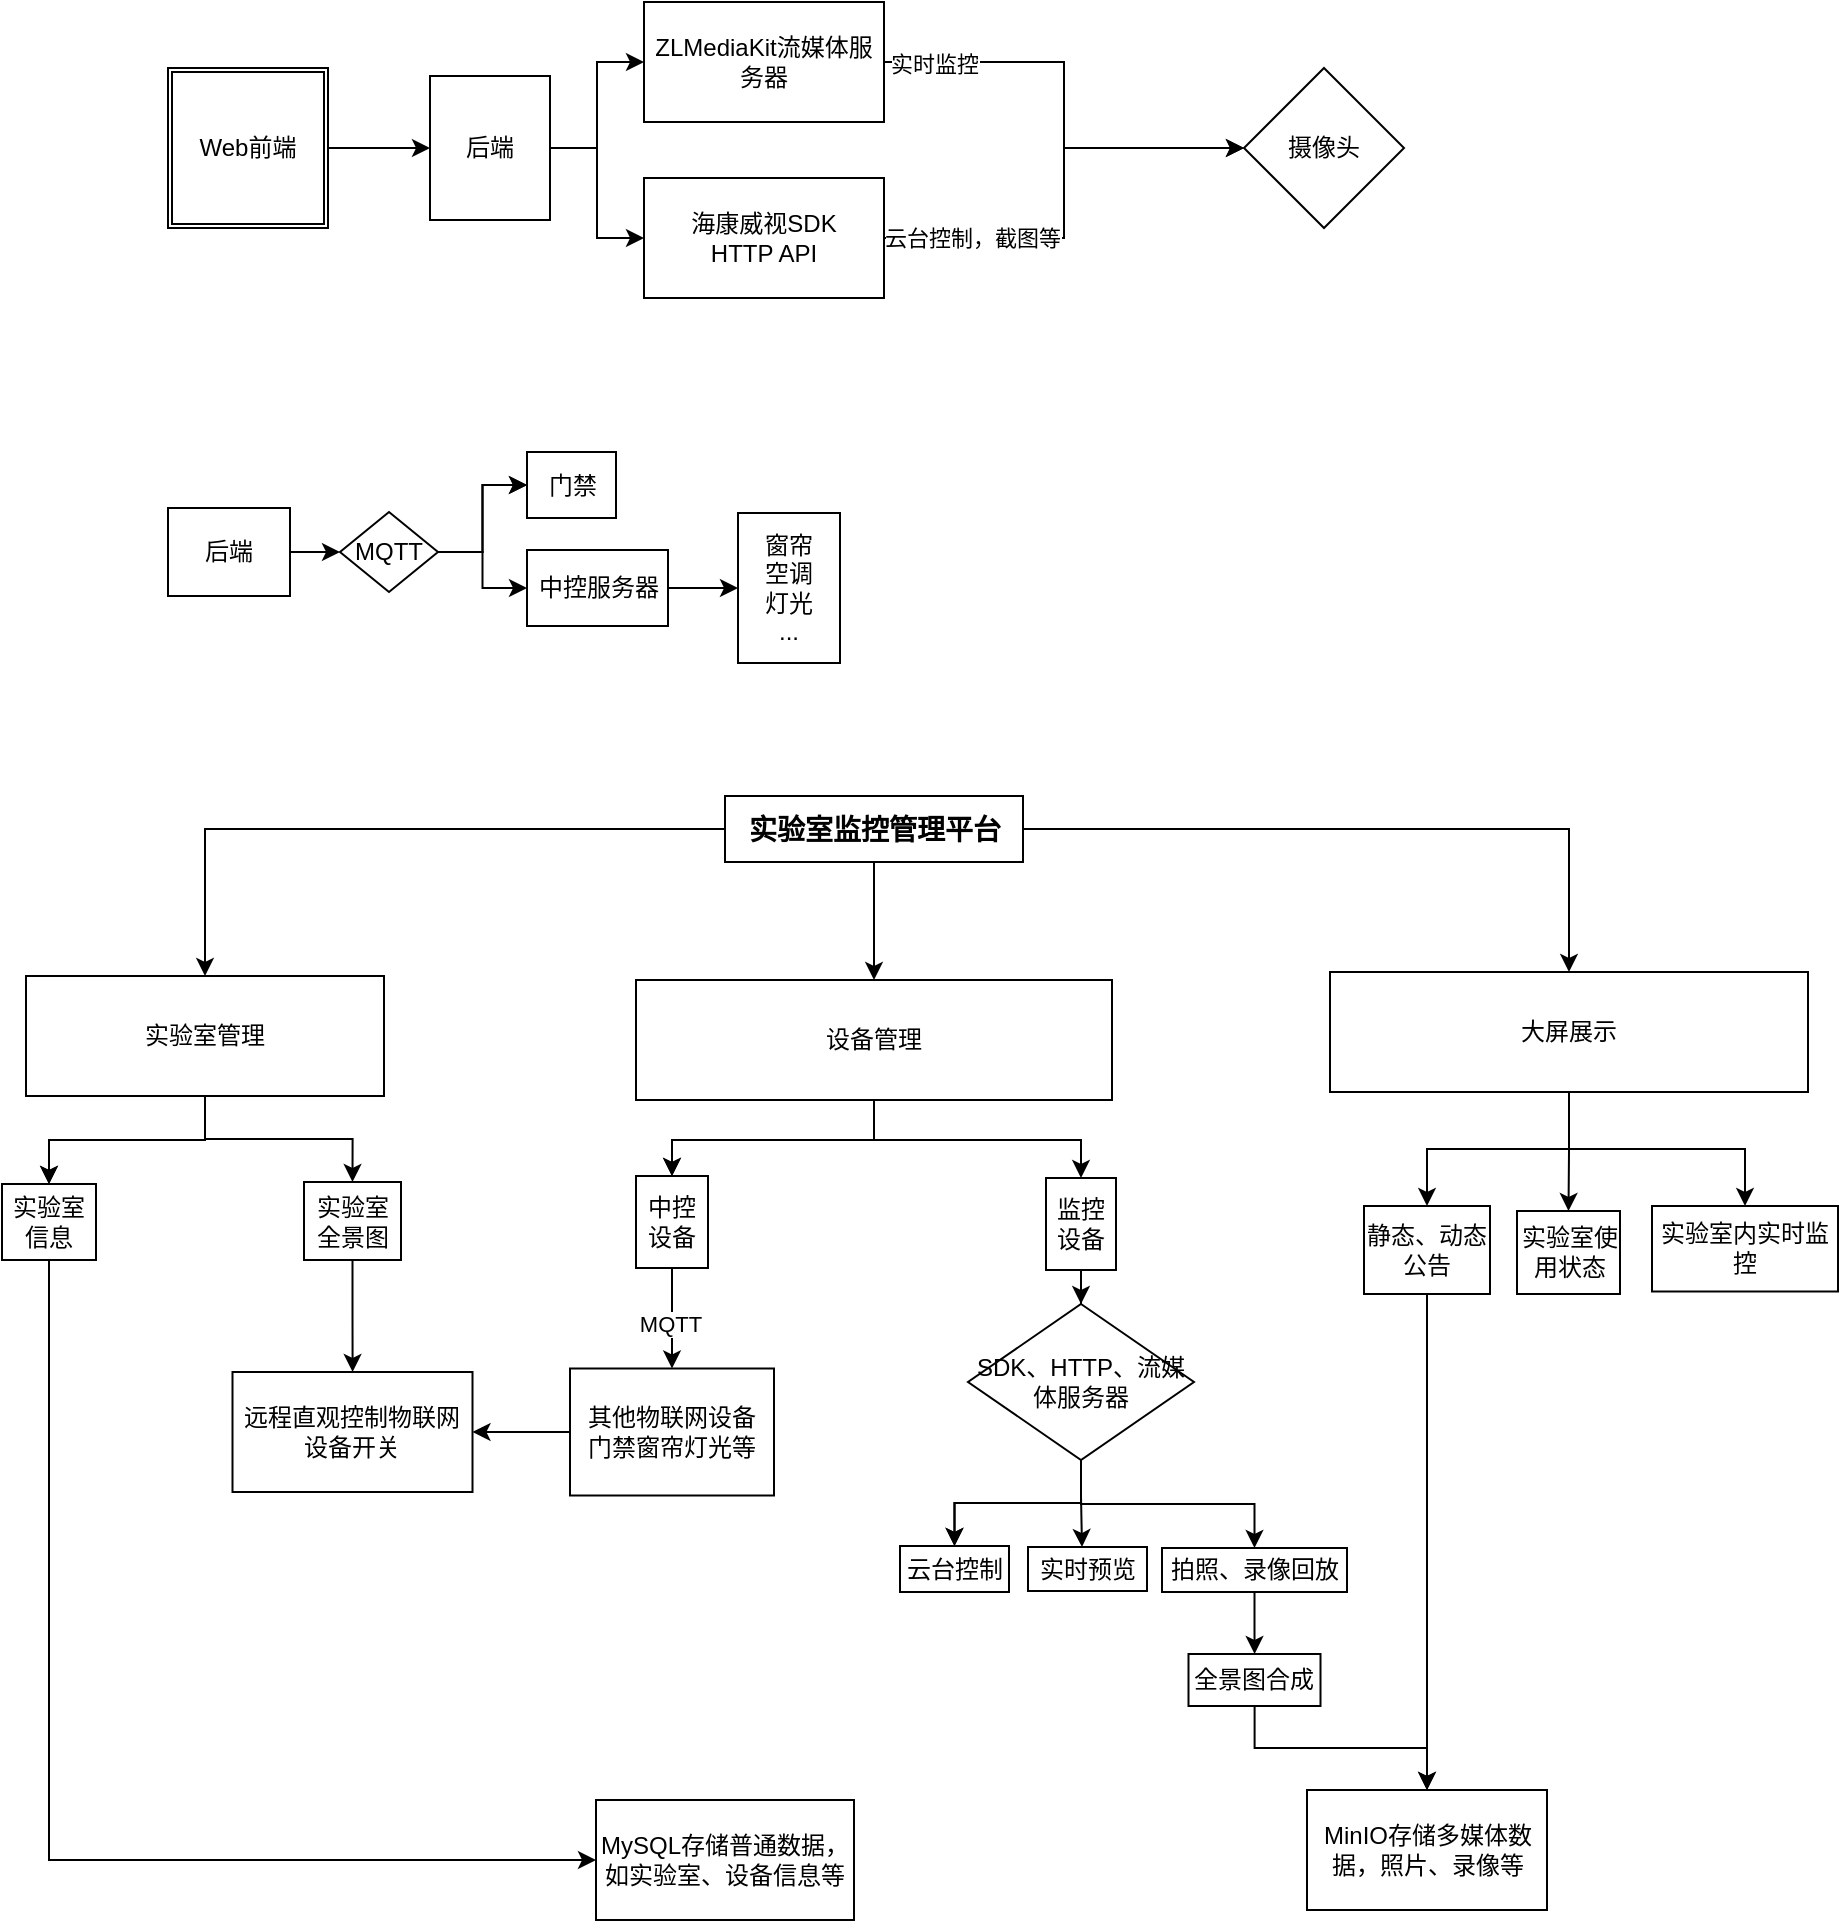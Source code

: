 <mxfile version="24.9.0">
  <diagram name="第 1 页" id="0zMOK5reTo01cFHfNK4O">
    <mxGraphModel dx="1554" dy="866" grid="0" gridSize="10" guides="1" tooltips="1" connect="1" arrows="1" fold="1" page="0" pageScale="1" pageWidth="827" pageHeight="1169" math="0" shadow="0">
      <root>
        <mxCell id="0" />
        <mxCell id="1" parent="0" />
        <mxCell id="g9Tb3_uiBykyglH7pVaq-12" value="" style="edgeStyle=orthogonalEdgeStyle;rounded=0;orthogonalLoop=1;jettySize=auto;html=1;" parent="1" source="g9Tb3_uiBykyglH7pVaq-9" target="g9Tb3_uiBykyglH7pVaq-11" edge="1">
          <mxGeometry relative="1" as="geometry" />
        </mxCell>
        <mxCell id="g9Tb3_uiBykyglH7pVaq-9" value="Web前端" style="shape=ext;double=1;whiteSpace=wrap;html=1;aspect=fixed;" parent="1" vertex="1">
          <mxGeometry x="162" y="319" width="80" height="80" as="geometry" />
        </mxCell>
        <mxCell id="g9Tb3_uiBykyglH7pVaq-20" style="edgeStyle=orthogonalEdgeStyle;rounded=0;orthogonalLoop=1;jettySize=auto;html=1;" parent="1" source="g9Tb3_uiBykyglH7pVaq-11" target="g9Tb3_uiBykyglH7pVaq-19" edge="1">
          <mxGeometry relative="1" as="geometry" />
        </mxCell>
        <mxCell id="g9Tb3_uiBykyglH7pVaq-22" value="" style="edgeStyle=orthogonalEdgeStyle;rounded=0;orthogonalLoop=1;jettySize=auto;html=1;" parent="1" source="g9Tb3_uiBykyglH7pVaq-11" target="g9Tb3_uiBykyglH7pVaq-21" edge="1">
          <mxGeometry relative="1" as="geometry" />
        </mxCell>
        <mxCell id="g9Tb3_uiBykyglH7pVaq-11" value="后端" style="whiteSpace=wrap;html=1;direction=south;" parent="1" vertex="1">
          <mxGeometry x="293" y="323" width="60" height="72" as="geometry" />
        </mxCell>
        <mxCell id="g9Tb3_uiBykyglH7pVaq-25" value="" style="edgeStyle=orthogonalEdgeStyle;rounded=0;orthogonalLoop=1;jettySize=auto;html=1;" parent="1" source="g9Tb3_uiBykyglH7pVaq-19" target="g9Tb3_uiBykyglH7pVaq-23" edge="1">
          <mxGeometry relative="1" as="geometry" />
        </mxCell>
        <mxCell id="g9Tb3_uiBykyglH7pVaq-27" value="实时监控" style="edgeLabel;html=1;align=center;verticalAlign=middle;resizable=0;points=[];" parent="g9Tb3_uiBykyglH7pVaq-25" vertex="1" connectable="0">
          <mxGeometry x="-0.775" y="-1" relative="1" as="geometry">
            <mxPoint as="offset" />
          </mxGeometry>
        </mxCell>
        <mxCell id="g9Tb3_uiBykyglH7pVaq-19" value="ZLMediaKit流媒体服务器" style="rounded=0;whiteSpace=wrap;html=1;" parent="1" vertex="1">
          <mxGeometry x="400" y="286" width="120" height="60" as="geometry" />
        </mxCell>
        <mxCell id="g9Tb3_uiBykyglH7pVaq-24" value="" style="edgeStyle=orthogonalEdgeStyle;rounded=0;orthogonalLoop=1;jettySize=auto;html=1;" parent="1" source="g9Tb3_uiBykyglH7pVaq-21" target="g9Tb3_uiBykyglH7pVaq-23" edge="1">
          <mxGeometry relative="1" as="geometry" />
        </mxCell>
        <mxCell id="g9Tb3_uiBykyglH7pVaq-26" value="云台控制，截图等" style="edgeLabel;html=1;align=center;verticalAlign=middle;resizable=0;points=[];" parent="g9Tb3_uiBykyglH7pVaq-24" vertex="1" connectable="0">
          <mxGeometry x="-0.609" relative="1" as="geometry">
            <mxPoint as="offset" />
          </mxGeometry>
        </mxCell>
        <mxCell id="g9Tb3_uiBykyglH7pVaq-21" value="海康威视SDK&lt;div&gt;&lt;div&gt;HTTP API&lt;/div&gt;&lt;/div&gt;" style="rounded=0;whiteSpace=wrap;html=1;" parent="1" vertex="1">
          <mxGeometry x="400" y="374" width="120" height="60" as="geometry" />
        </mxCell>
        <mxCell id="g9Tb3_uiBykyglH7pVaq-23" value="摄像头" style="rhombus;whiteSpace=wrap;html=1;rounded=0;" parent="1" vertex="1">
          <mxGeometry x="700" y="319" width="80" height="80" as="geometry" />
        </mxCell>
        <mxCell id="g9Tb3_uiBykyglH7pVaq-31" value="" style="edgeStyle=orthogonalEdgeStyle;rounded=0;orthogonalLoop=1;jettySize=auto;html=1;entryX=0;entryY=0.5;entryDx=0;entryDy=0;" parent="1" source="g9Tb3_uiBykyglH7pVaq-29" target="g9Tb3_uiBykyglH7pVaq-34" edge="1">
          <mxGeometry relative="1" as="geometry">
            <mxPoint x="257" y="561" as="targetPoint" />
          </mxGeometry>
        </mxCell>
        <mxCell id="g9Tb3_uiBykyglH7pVaq-29" value="后端" style="rounded=0;whiteSpace=wrap;html=1;" parent="1" vertex="1">
          <mxGeometry x="162" y="539" width="61" height="44" as="geometry" />
        </mxCell>
        <mxCell id="g9Tb3_uiBykyglH7pVaq-36" value="" style="edgeStyle=orthogonalEdgeStyle;rounded=0;orthogonalLoop=1;jettySize=auto;html=1;" parent="1" source="g9Tb3_uiBykyglH7pVaq-34" target="g9Tb3_uiBykyglH7pVaq-35" edge="1">
          <mxGeometry relative="1" as="geometry" />
        </mxCell>
        <mxCell id="g9Tb3_uiBykyglH7pVaq-37" value="" style="edgeStyle=orthogonalEdgeStyle;rounded=0;orthogonalLoop=1;jettySize=auto;html=1;" parent="1" source="g9Tb3_uiBykyglH7pVaq-34" target="g9Tb3_uiBykyglH7pVaq-35" edge="1">
          <mxGeometry relative="1" as="geometry" />
        </mxCell>
        <mxCell id="g9Tb3_uiBykyglH7pVaq-39" style="edgeStyle=orthogonalEdgeStyle;rounded=0;orthogonalLoop=1;jettySize=auto;html=1;entryX=0;entryY=0.5;entryDx=0;entryDy=0;" parent="1" source="g9Tb3_uiBykyglH7pVaq-34" target="g9Tb3_uiBykyglH7pVaq-38" edge="1">
          <mxGeometry relative="1" as="geometry" />
        </mxCell>
        <mxCell id="g9Tb3_uiBykyglH7pVaq-34" value="MQTT" style="rhombus;whiteSpace=wrap;html=1;" parent="1" vertex="1">
          <mxGeometry x="248" y="541" width="49" height="40" as="geometry" />
        </mxCell>
        <mxCell id="g9Tb3_uiBykyglH7pVaq-35" value="门禁" style="whiteSpace=wrap;html=1;" parent="1" vertex="1">
          <mxGeometry x="341.5" y="511" width="44.5" height="33" as="geometry" />
        </mxCell>
        <mxCell id="g9Tb3_uiBykyglH7pVaq-40" style="edgeStyle=orthogonalEdgeStyle;rounded=0;orthogonalLoop=1;jettySize=auto;html=1;" parent="1" source="g9Tb3_uiBykyglH7pVaq-38" target="g9Tb3_uiBykyglH7pVaq-41" edge="1">
          <mxGeometry relative="1" as="geometry">
            <mxPoint x="435.086" y="579" as="targetPoint" />
          </mxGeometry>
        </mxCell>
        <mxCell id="g9Tb3_uiBykyglH7pVaq-38" value="中控服务器" style="rounded=0;whiteSpace=wrap;html=1;" parent="1" vertex="1">
          <mxGeometry x="341.5" y="560" width="70.5" height="38" as="geometry" />
        </mxCell>
        <mxCell id="g9Tb3_uiBykyglH7pVaq-41" value="窗帘&lt;div&gt;空调&lt;/div&gt;&lt;div&gt;灯光&lt;/div&gt;&lt;div&gt;...&lt;/div&gt;" style="rounded=0;whiteSpace=wrap;html=1;" parent="1" vertex="1">
          <mxGeometry x="447" y="541.5" width="51" height="75" as="geometry" />
        </mxCell>
        <mxCell id="ju1pvzMoMC_lY8isjtEq-4" style="edgeStyle=orthogonalEdgeStyle;rounded=0;orthogonalLoop=1;jettySize=auto;html=1;entryX=0.5;entryY=0;entryDx=0;entryDy=0;" edge="1" parent="1" source="ju1pvzMoMC_lY8isjtEq-1" target="ju1pvzMoMC_lY8isjtEq-6">
          <mxGeometry relative="1" as="geometry">
            <mxPoint x="240.0" y="817.8" as="targetPoint" />
          </mxGeometry>
        </mxCell>
        <mxCell id="ju1pvzMoMC_lY8isjtEq-8" value="" style="edgeStyle=orthogonalEdgeStyle;rounded=0;orthogonalLoop=1;jettySize=auto;html=1;entryX=0.5;entryY=0;entryDx=0;entryDy=0;" edge="1" parent="1" source="ju1pvzMoMC_lY8isjtEq-1" target="ju1pvzMoMC_lY8isjtEq-9">
          <mxGeometry relative="1" as="geometry">
            <mxPoint x="374.5" y="843.5" as="targetPoint" />
          </mxGeometry>
        </mxCell>
        <mxCell id="ju1pvzMoMC_lY8isjtEq-10" style="edgeStyle=orthogonalEdgeStyle;rounded=0;orthogonalLoop=1;jettySize=auto;html=1;entryX=0.5;entryY=0;entryDx=0;entryDy=0;" edge="1" parent="1" source="ju1pvzMoMC_lY8isjtEq-1" target="ju1pvzMoMC_lY8isjtEq-11">
          <mxGeometry relative="1" as="geometry">
            <mxPoint x="536.0" y="841.8" as="targetPoint" />
          </mxGeometry>
        </mxCell>
        <mxCell id="ju1pvzMoMC_lY8isjtEq-1" value="&lt;p style=&quot;line-height: 24pt;&quot; align=&quot;center&quot; class=&quot;MsoNormal&quot;&gt;&lt;b&gt;&lt;span style=&quot;font-family: 宋体; font-size: 10.5pt;&quot;&gt;实验室监控管理平台&lt;/span&gt;&lt;/b&gt;&lt;/p&gt;" style="whiteSpace=wrap;html=1;" vertex="1" parent="1">
          <mxGeometry x="440.5" y="683" width="149" height="33" as="geometry" />
        </mxCell>
        <mxCell id="ju1pvzMoMC_lY8isjtEq-16" value="" style="edgeStyle=orthogonalEdgeStyle;rounded=0;orthogonalLoop=1;jettySize=auto;html=1;" edge="1" parent="1" source="ju1pvzMoMC_lY8isjtEq-6" target="ju1pvzMoMC_lY8isjtEq-15">
          <mxGeometry relative="1" as="geometry" />
        </mxCell>
        <mxCell id="ju1pvzMoMC_lY8isjtEq-17" value="" style="edgeStyle=orthogonalEdgeStyle;rounded=0;orthogonalLoop=1;jettySize=auto;html=1;" edge="1" parent="1" source="ju1pvzMoMC_lY8isjtEq-6" target="ju1pvzMoMC_lY8isjtEq-15">
          <mxGeometry relative="1" as="geometry" />
        </mxCell>
        <mxCell id="ju1pvzMoMC_lY8isjtEq-18" style="edgeStyle=orthogonalEdgeStyle;rounded=0;orthogonalLoop=1;jettySize=auto;html=1;entryX=0.5;entryY=0;entryDx=0;entryDy=0;" edge="1" parent="1" source="ju1pvzMoMC_lY8isjtEq-6" target="ju1pvzMoMC_lY8isjtEq-21">
          <mxGeometry relative="1" as="geometry">
            <mxPoint x="272.4" y="905.4" as="targetPoint" />
          </mxGeometry>
        </mxCell>
        <mxCell id="ju1pvzMoMC_lY8isjtEq-6" value="实验室管理" style="rounded=0;whiteSpace=wrap;html=1;" vertex="1" parent="1">
          <mxGeometry x="91" y="773" width="179" height="60" as="geometry" />
        </mxCell>
        <mxCell id="ju1pvzMoMC_lY8isjtEq-25" value="" style="edgeStyle=orthogonalEdgeStyle;rounded=0;orthogonalLoop=1;jettySize=auto;html=1;" edge="1" parent="1" source="ju1pvzMoMC_lY8isjtEq-9" target="ju1pvzMoMC_lY8isjtEq-24">
          <mxGeometry relative="1" as="geometry" />
        </mxCell>
        <mxCell id="ju1pvzMoMC_lY8isjtEq-26" value="" style="edgeStyle=orthogonalEdgeStyle;rounded=0;orthogonalLoop=1;jettySize=auto;html=1;" edge="1" parent="1" source="ju1pvzMoMC_lY8isjtEq-9" target="ju1pvzMoMC_lY8isjtEq-24">
          <mxGeometry relative="1" as="geometry" />
        </mxCell>
        <mxCell id="ju1pvzMoMC_lY8isjtEq-27" style="edgeStyle=orthogonalEdgeStyle;rounded=0;orthogonalLoop=1;jettySize=auto;html=1;" edge="1" parent="1" source="ju1pvzMoMC_lY8isjtEq-9" target="ju1pvzMoMC_lY8isjtEq-28">
          <mxGeometry relative="1" as="geometry">
            <mxPoint x="544.0" y="872.6" as="targetPoint" />
          </mxGeometry>
        </mxCell>
        <mxCell id="ju1pvzMoMC_lY8isjtEq-9" value="设备管理" style="rounded=0;whiteSpace=wrap;html=1;" vertex="1" parent="1">
          <mxGeometry x="396" y="775" width="238" height="60" as="geometry" />
        </mxCell>
        <mxCell id="ju1pvzMoMC_lY8isjtEq-30" value="" style="edgeStyle=orthogonalEdgeStyle;rounded=0;orthogonalLoop=1;jettySize=auto;html=1;" edge="1" parent="1" source="ju1pvzMoMC_lY8isjtEq-11" target="ju1pvzMoMC_lY8isjtEq-29">
          <mxGeometry relative="1" as="geometry" />
        </mxCell>
        <mxCell id="ju1pvzMoMC_lY8isjtEq-31" style="edgeStyle=orthogonalEdgeStyle;rounded=0;orthogonalLoop=1;jettySize=auto;html=1;" edge="1" parent="1" source="ju1pvzMoMC_lY8isjtEq-11" target="ju1pvzMoMC_lY8isjtEq-32">
          <mxGeometry relative="1" as="geometry">
            <mxPoint x="873.8" y="872.0" as="targetPoint" />
          </mxGeometry>
        </mxCell>
        <mxCell id="ju1pvzMoMC_lY8isjtEq-63" style="edgeStyle=orthogonalEdgeStyle;rounded=0;orthogonalLoop=1;jettySize=auto;html=1;" edge="1" parent="1" source="ju1pvzMoMC_lY8isjtEq-11" target="ju1pvzMoMC_lY8isjtEq-64">
          <mxGeometry relative="1" as="geometry">
            <mxPoint x="946.0" y="887.8" as="targetPoint" />
          </mxGeometry>
        </mxCell>
        <mxCell id="ju1pvzMoMC_lY8isjtEq-11" value="大屏展示" style="rounded=0;whiteSpace=wrap;html=1;" vertex="1" parent="1">
          <mxGeometry x="743" y="771" width="239" height="60" as="geometry" />
        </mxCell>
        <mxCell id="ju1pvzMoMC_lY8isjtEq-12" value="MySQL存储普通数据，如实验室、设备信息等" style="rounded=0;whiteSpace=wrap;html=1;" vertex="1" parent="1">
          <mxGeometry x="376" y="1185" width="129" height="60" as="geometry" />
        </mxCell>
        <mxCell id="ju1pvzMoMC_lY8isjtEq-13" value="MinIO存储多媒体数据，照片、录像等" style="rounded=0;whiteSpace=wrap;html=1;" vertex="1" parent="1">
          <mxGeometry x="731.5" y="1180" width="120" height="60" as="geometry" />
        </mxCell>
        <mxCell id="ju1pvzMoMC_lY8isjtEq-71" style="edgeStyle=orthogonalEdgeStyle;rounded=0;orthogonalLoop=1;jettySize=auto;html=1;entryX=0;entryY=0.5;entryDx=0;entryDy=0;exitX=0.5;exitY=1;exitDx=0;exitDy=0;" edge="1" parent="1" source="ju1pvzMoMC_lY8isjtEq-15" target="ju1pvzMoMC_lY8isjtEq-12">
          <mxGeometry relative="1" as="geometry" />
        </mxCell>
        <mxCell id="ju1pvzMoMC_lY8isjtEq-15" value="实验室信息" style="rounded=0;whiteSpace=wrap;html=1;" vertex="1" parent="1">
          <mxGeometry x="79" y="877" width="47" height="38" as="geometry" />
        </mxCell>
        <mxCell id="ju1pvzMoMC_lY8isjtEq-68" style="edgeStyle=orthogonalEdgeStyle;rounded=0;orthogonalLoop=1;jettySize=auto;html=1;" edge="1" parent="1" source="ju1pvzMoMC_lY8isjtEq-21" target="ju1pvzMoMC_lY8isjtEq-69">
          <mxGeometry relative="1" as="geometry">
            <mxPoint x="254.25" y="1007.0" as="targetPoint" />
          </mxGeometry>
        </mxCell>
        <mxCell id="ju1pvzMoMC_lY8isjtEq-21" value="实验室全景图" style="rounded=0;whiteSpace=wrap;html=1;" vertex="1" parent="1">
          <mxGeometry x="230" y="876" width="48.5" height="39" as="geometry" />
        </mxCell>
        <mxCell id="ju1pvzMoMC_lY8isjtEq-41" style="edgeStyle=orthogonalEdgeStyle;rounded=0;orthogonalLoop=1;jettySize=auto;html=1;entryX=0.5;entryY=0;entryDx=0;entryDy=0;" edge="1" parent="1" source="ju1pvzMoMC_lY8isjtEq-24" target="ju1pvzMoMC_lY8isjtEq-38">
          <mxGeometry relative="1" as="geometry" />
        </mxCell>
        <mxCell id="ju1pvzMoMC_lY8isjtEq-42" value="MQTT" style="edgeLabel;html=1;align=center;verticalAlign=middle;resizable=0;points=[];" vertex="1" connectable="0" parent="ju1pvzMoMC_lY8isjtEq-41">
          <mxGeometry x="0.098" y="-1" relative="1" as="geometry">
            <mxPoint as="offset" />
          </mxGeometry>
        </mxCell>
        <mxCell id="ju1pvzMoMC_lY8isjtEq-24" value="中控设备" style="whiteSpace=wrap;html=1;rounded=0;" vertex="1" parent="1">
          <mxGeometry x="396" y="873" width="36" height="46" as="geometry" />
        </mxCell>
        <mxCell id="ju1pvzMoMC_lY8isjtEq-50" value="" style="edgeStyle=orthogonalEdgeStyle;rounded=0;orthogonalLoop=1;jettySize=auto;html=1;" edge="1" parent="1" source="ju1pvzMoMC_lY8isjtEq-28" target="ju1pvzMoMC_lY8isjtEq-51">
          <mxGeometry relative="1" as="geometry">
            <mxPoint x="668" y="978" as="targetPoint" />
          </mxGeometry>
        </mxCell>
        <mxCell id="ju1pvzMoMC_lY8isjtEq-28" value="监控设备" style="rounded=0;whiteSpace=wrap;html=1;" vertex="1" parent="1">
          <mxGeometry x="601" y="874" width="35" height="46" as="geometry" />
        </mxCell>
        <mxCell id="ju1pvzMoMC_lY8isjtEq-66" style="edgeStyle=orthogonalEdgeStyle;rounded=0;orthogonalLoop=1;jettySize=auto;html=1;entryX=0.5;entryY=0;entryDx=0;entryDy=0;" edge="1" parent="1" source="ju1pvzMoMC_lY8isjtEq-29" target="ju1pvzMoMC_lY8isjtEq-13">
          <mxGeometry relative="1" as="geometry" />
        </mxCell>
        <mxCell id="ju1pvzMoMC_lY8isjtEq-29" value="静态、动态公告" style="rounded=0;whiteSpace=wrap;html=1;" vertex="1" parent="1">
          <mxGeometry x="760" y="888" width="63" height="44" as="geometry" />
        </mxCell>
        <mxCell id="ju1pvzMoMC_lY8isjtEq-32" value="实验室使用状态" style="rounded=0;whiteSpace=wrap;html=1;" vertex="1" parent="1">
          <mxGeometry x="836.5" y="890.5" width="51.5" height="41.5" as="geometry" />
        </mxCell>
        <mxCell id="ju1pvzMoMC_lY8isjtEq-70" style="edgeStyle=orthogonalEdgeStyle;rounded=0;orthogonalLoop=1;jettySize=auto;html=1;entryX=1;entryY=0.5;entryDx=0;entryDy=0;" edge="1" parent="1" source="ju1pvzMoMC_lY8isjtEq-38" target="ju1pvzMoMC_lY8isjtEq-69">
          <mxGeometry relative="1" as="geometry" />
        </mxCell>
        <mxCell id="ju1pvzMoMC_lY8isjtEq-38" value="其他物联网设备&lt;div&gt;门禁窗帘灯光等&lt;/div&gt;" style="whiteSpace=wrap;html=1;rounded=0;" vertex="1" parent="1">
          <mxGeometry x="363" y="969.25" width="102" height="63.5" as="geometry" />
        </mxCell>
        <mxCell id="ju1pvzMoMC_lY8isjtEq-47" value="云台控制" style="rounded=0;whiteSpace=wrap;html=1;" vertex="1" parent="1">
          <mxGeometry x="528" y="1058" width="54.5" height="23" as="geometry" />
        </mxCell>
        <mxCell id="ju1pvzMoMC_lY8isjtEq-52" value="" style="edgeStyle=orthogonalEdgeStyle;rounded=0;orthogonalLoop=1;jettySize=auto;html=1;" edge="1" parent="1" source="ju1pvzMoMC_lY8isjtEq-51" target="ju1pvzMoMC_lY8isjtEq-47">
          <mxGeometry relative="1" as="geometry" />
        </mxCell>
        <mxCell id="ju1pvzMoMC_lY8isjtEq-53" value="" style="edgeStyle=orthogonalEdgeStyle;rounded=0;orthogonalLoop=1;jettySize=auto;html=1;" edge="1" parent="1" source="ju1pvzMoMC_lY8isjtEq-51" target="ju1pvzMoMC_lY8isjtEq-47">
          <mxGeometry relative="1" as="geometry" />
        </mxCell>
        <mxCell id="ju1pvzMoMC_lY8isjtEq-54" style="edgeStyle=orthogonalEdgeStyle;rounded=0;orthogonalLoop=1;jettySize=auto;html=1;" edge="1" parent="1" source="ju1pvzMoMC_lY8isjtEq-51" target="ju1pvzMoMC_lY8isjtEq-55">
          <mxGeometry relative="1" as="geometry">
            <mxPoint x="618.5" y="1047.8" as="targetPoint" />
            <Array as="points">
              <mxPoint x="619" y="1033" />
              <mxPoint x="619" y="1033" />
            </Array>
          </mxGeometry>
        </mxCell>
        <mxCell id="ju1pvzMoMC_lY8isjtEq-56" style="edgeStyle=orthogonalEdgeStyle;rounded=0;orthogonalLoop=1;jettySize=auto;html=1;" edge="1" parent="1" source="ju1pvzMoMC_lY8isjtEq-51" target="ju1pvzMoMC_lY8isjtEq-57">
          <mxGeometry relative="1" as="geometry">
            <mxPoint x="710.0" y="988" as="targetPoint" />
          </mxGeometry>
        </mxCell>
        <mxCell id="ju1pvzMoMC_lY8isjtEq-51" value="SDK、HTTP、流媒体服务器" style="rhombus;whiteSpace=wrap;html=1;" vertex="1" parent="1">
          <mxGeometry x="562" y="937" width="113" height="78" as="geometry" />
        </mxCell>
        <mxCell id="ju1pvzMoMC_lY8isjtEq-55" value="实时预览" style="rounded=0;whiteSpace=wrap;html=1;" vertex="1" parent="1">
          <mxGeometry x="592" y="1058.5" width="59.5" height="22" as="geometry" />
        </mxCell>
        <mxCell id="ju1pvzMoMC_lY8isjtEq-60" value="" style="edgeStyle=orthogonalEdgeStyle;rounded=0;orthogonalLoop=1;jettySize=auto;html=1;" edge="1" parent="1" source="ju1pvzMoMC_lY8isjtEq-57" target="ju1pvzMoMC_lY8isjtEq-59">
          <mxGeometry relative="1" as="geometry" />
        </mxCell>
        <mxCell id="ju1pvzMoMC_lY8isjtEq-57" value="拍照、录像回放" style="rounded=0;whiteSpace=wrap;html=1;" vertex="1" parent="1">
          <mxGeometry x="659" y="1059" width="92.5" height="22" as="geometry" />
        </mxCell>
        <mxCell id="ju1pvzMoMC_lY8isjtEq-65" style="edgeStyle=orthogonalEdgeStyle;rounded=0;orthogonalLoop=1;jettySize=auto;html=1;entryX=0.5;entryY=0;entryDx=0;entryDy=0;" edge="1" parent="1" source="ju1pvzMoMC_lY8isjtEq-59" target="ju1pvzMoMC_lY8isjtEq-13">
          <mxGeometry relative="1" as="geometry" />
        </mxCell>
        <mxCell id="ju1pvzMoMC_lY8isjtEq-59" value="全景图合成" style="whiteSpace=wrap;html=1;rounded=0;" vertex="1" parent="1">
          <mxGeometry x="672.25" y="1112" width="66" height="26" as="geometry" />
        </mxCell>
        <mxCell id="ju1pvzMoMC_lY8isjtEq-64" value="实验室内实时监控" style="rounded=0;whiteSpace=wrap;html=1;" vertex="1" parent="1">
          <mxGeometry x="904" y="888" width="93" height="42.75" as="geometry" />
        </mxCell>
        <mxCell id="ju1pvzMoMC_lY8isjtEq-69" value="远程直观控制物联网设备开关" style="rounded=0;whiteSpace=wrap;html=1;" vertex="1" parent="1">
          <mxGeometry x="194.25" y="971.0" width="120" height="60" as="geometry" />
        </mxCell>
      </root>
    </mxGraphModel>
  </diagram>
</mxfile>

